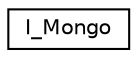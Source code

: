 digraph "Graphical Class Hierarchy"
{
 // INTERACTIVE_SVG=YES
 // LATEX_PDF_SIZE
  edge [fontname="Helvetica",fontsize="10",labelfontname="Helvetica",labelfontsize="10"];
  node [fontname="Helvetica",fontsize="10",shape=record];
  rankdir="LR";
  Node0 [label="I_Mongo",height=0.2,width=0.4,color="black", fillcolor="white", style="filled",URL="$d9/dc3/classI__Mongo.html",tooltip=" "];
}
